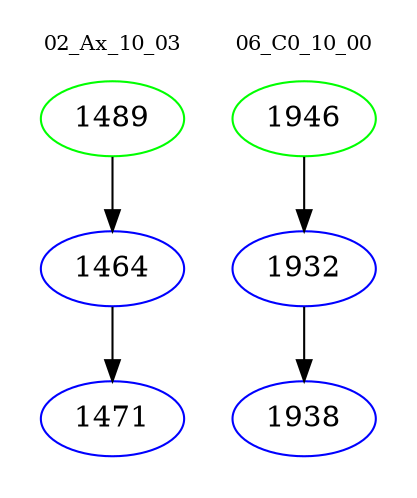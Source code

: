 digraph{
subgraph cluster_0 {
color = white
label = "02_Ax_10_03";
fontsize=10;
T0_1489 [label="1489", color="green"]
T0_1489 -> T0_1464 [color="black"]
T0_1464 [label="1464", color="blue"]
T0_1464 -> T0_1471 [color="black"]
T0_1471 [label="1471", color="blue"]
}
subgraph cluster_1 {
color = white
label = "06_C0_10_00";
fontsize=10;
T1_1946 [label="1946", color="green"]
T1_1946 -> T1_1932 [color="black"]
T1_1932 [label="1932", color="blue"]
T1_1932 -> T1_1938 [color="black"]
T1_1938 [label="1938", color="blue"]
}
}
